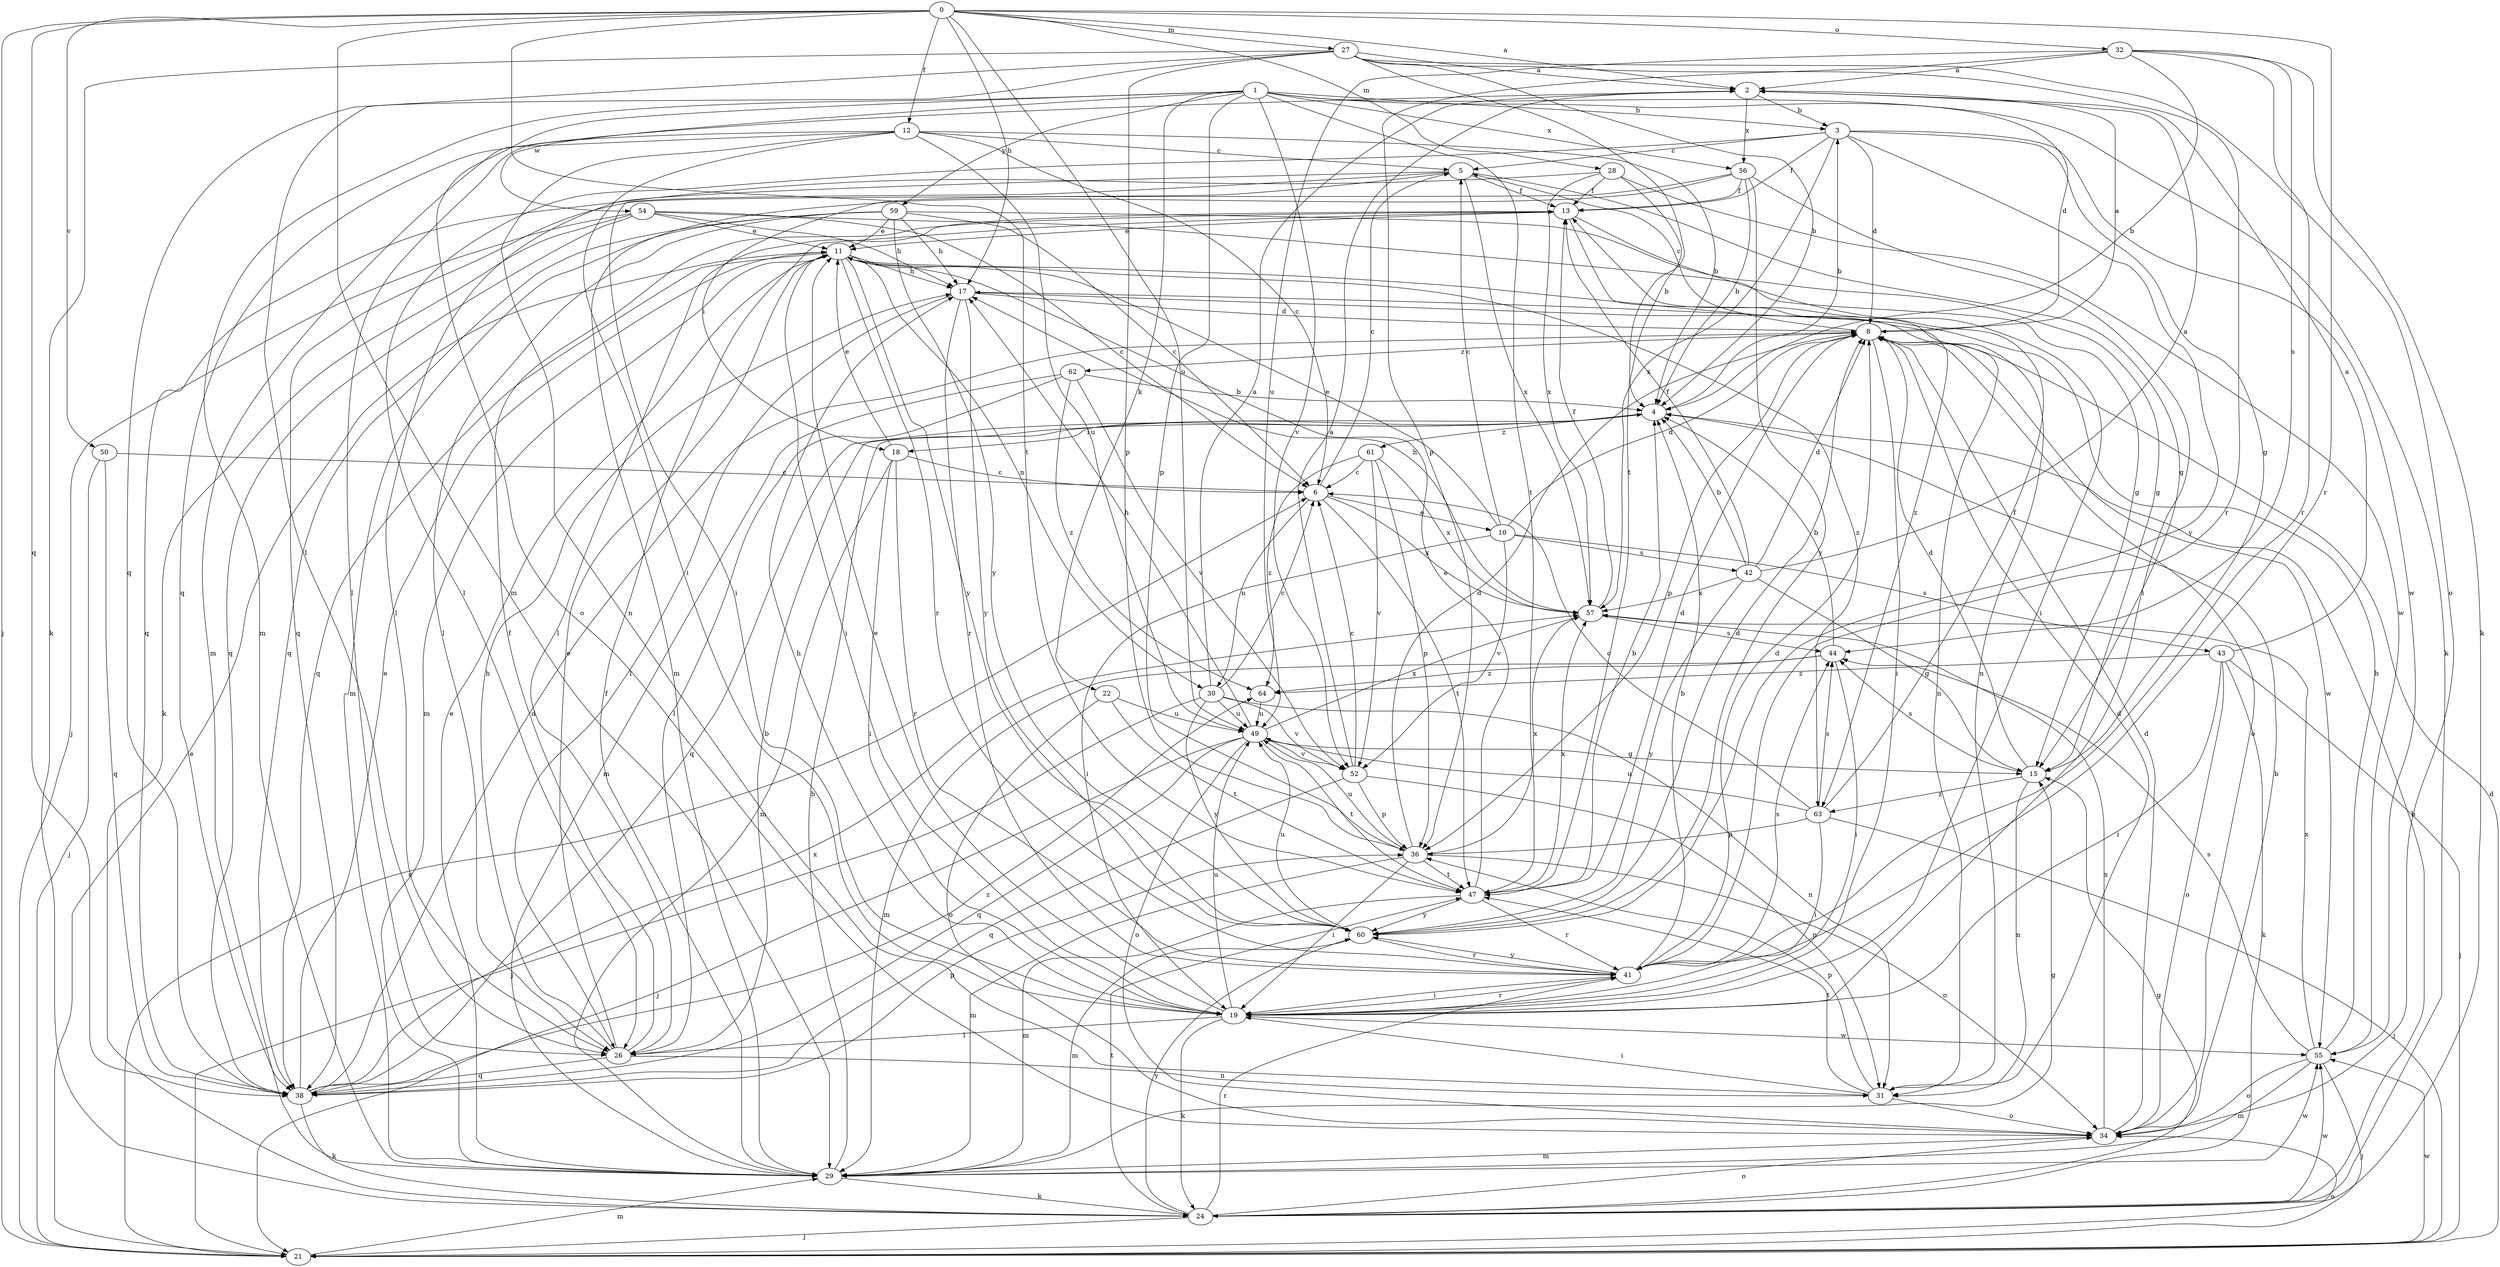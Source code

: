 strict digraph  {
0;
1;
2;
3;
4;
5;
6;
8;
10;
11;
12;
13;
15;
17;
18;
19;
21;
22;
24;
26;
27;
28;
29;
30;
31;
32;
34;
36;
38;
41;
42;
43;
44;
47;
49;
50;
52;
54;
55;
56;
57;
59;
60;
61;
62;
63;
64;
0 -> 2  [label=a];
0 -> 12  [label=f];
0 -> 17  [label=h];
0 -> 21  [label=j];
0 -> 27  [label=m];
0 -> 28  [label=m];
0 -> 29  [label=m];
0 -> 32  [label=o];
0 -> 38  [label=q];
0 -> 41  [label=r];
0 -> 47  [label=t];
0 -> 49  [label=u];
0 -> 50  [label=v];
1 -> 3  [label=b];
1 -> 8  [label=d];
1 -> 22  [label=k];
1 -> 24  [label=k];
1 -> 29  [label=m];
1 -> 34  [label=o];
1 -> 36  [label=p];
1 -> 47  [label=t];
1 -> 52  [label=v];
1 -> 54  [label=w];
1 -> 56  [label=x];
1 -> 59  [label=y];
2 -> 3  [label=b];
2 -> 38  [label=q];
2 -> 56  [label=x];
3 -> 5  [label=c];
3 -> 8  [label=d];
3 -> 13  [label=f];
3 -> 15  [label=g];
3 -> 26  [label=l];
3 -> 55  [label=w];
3 -> 57  [label=x];
3 -> 60  [label=y];
4 -> 3  [label=b];
4 -> 18  [label=i];
4 -> 38  [label=q];
4 -> 61  [label=z];
5 -> 13  [label=f];
5 -> 15  [label=g];
5 -> 18  [label=i];
5 -> 19  [label=i];
5 -> 26  [label=l];
5 -> 57  [label=x];
6 -> 5  [label=c];
6 -> 10  [label=e];
6 -> 30  [label=n];
6 -> 47  [label=t];
6 -> 57  [label=x];
8 -> 2  [label=a];
8 -> 5  [label=c];
8 -> 19  [label=i];
8 -> 34  [label=o];
8 -> 36  [label=p];
8 -> 55  [label=w];
8 -> 62  [label=z];
10 -> 5  [label=c];
10 -> 8  [label=d];
10 -> 11  [label=e];
10 -> 19  [label=i];
10 -> 42  [label=s];
10 -> 43  [label=s];
10 -> 52  [label=v];
11 -> 17  [label=h];
11 -> 19  [label=i];
11 -> 29  [label=m];
11 -> 30  [label=n];
11 -> 31  [label=n];
11 -> 38  [label=q];
11 -> 41  [label=r];
11 -> 60  [label=y];
11 -> 63  [label=z];
12 -> 4  [label=b];
12 -> 5  [label=c];
12 -> 6  [label=c];
12 -> 19  [label=i];
12 -> 26  [label=l];
12 -> 29  [label=m];
12 -> 31  [label=n];
12 -> 49  [label=u];
13 -> 11  [label=e];
13 -> 19  [label=i];
13 -> 26  [label=l];
13 -> 63  [label=z];
15 -> 8  [label=d];
15 -> 31  [label=n];
15 -> 44  [label=s];
15 -> 63  [label=z];
17 -> 8  [label=d];
17 -> 26  [label=l];
17 -> 31  [label=n];
17 -> 41  [label=r];
17 -> 60  [label=y];
18 -> 6  [label=c];
18 -> 11  [label=e];
18 -> 19  [label=i];
18 -> 29  [label=m];
18 -> 41  [label=r];
19 -> 11  [label=e];
19 -> 17  [label=h];
19 -> 24  [label=k];
19 -> 26  [label=l];
19 -> 41  [label=r];
19 -> 49  [label=u];
19 -> 55  [label=w];
21 -> 6  [label=c];
21 -> 8  [label=d];
21 -> 11  [label=e];
21 -> 29  [label=m];
21 -> 34  [label=o];
21 -> 55  [label=w];
22 -> 34  [label=o];
22 -> 47  [label=t];
22 -> 49  [label=u];
24 -> 4  [label=b];
24 -> 15  [label=g];
24 -> 21  [label=j];
24 -> 34  [label=o];
24 -> 41  [label=r];
24 -> 47  [label=t];
24 -> 55  [label=w];
24 -> 60  [label=y];
26 -> 4  [label=b];
26 -> 11  [label=e];
26 -> 13  [label=f];
26 -> 17  [label=h];
26 -> 31  [label=n];
26 -> 38  [label=q];
27 -> 2  [label=a];
27 -> 4  [label=b];
27 -> 24  [label=k];
27 -> 26  [label=l];
27 -> 34  [label=o];
27 -> 36  [label=p];
27 -> 38  [label=q];
27 -> 41  [label=r];
27 -> 47  [label=t];
28 -> 4  [label=b];
28 -> 13  [label=f];
28 -> 38  [label=q];
28 -> 55  [label=w];
28 -> 57  [label=x];
29 -> 4  [label=b];
29 -> 11  [label=e];
29 -> 13  [label=f];
29 -> 15  [label=g];
29 -> 24  [label=k];
29 -> 55  [label=w];
30 -> 2  [label=a];
30 -> 6  [label=c];
30 -> 21  [label=j];
30 -> 31  [label=n];
30 -> 49  [label=u];
30 -> 52  [label=v];
30 -> 60  [label=y];
31 -> 8  [label=d];
31 -> 19  [label=i];
31 -> 34  [label=o];
31 -> 36  [label=p];
31 -> 47  [label=t];
32 -> 2  [label=a];
32 -> 4  [label=b];
32 -> 24  [label=k];
32 -> 36  [label=p];
32 -> 41  [label=r];
32 -> 44  [label=s];
32 -> 49  [label=u];
34 -> 4  [label=b];
34 -> 8  [label=d];
34 -> 29  [label=m];
34 -> 57  [label=x];
36 -> 8  [label=d];
36 -> 19  [label=i];
36 -> 29  [label=m];
36 -> 34  [label=o];
36 -> 47  [label=t];
36 -> 49  [label=u];
36 -> 57  [label=x];
38 -> 8  [label=d];
38 -> 11  [label=e];
38 -> 24  [label=k];
38 -> 36  [label=p];
38 -> 57  [label=x];
38 -> 64  [label=z];
41 -> 4  [label=b];
41 -> 8  [label=d];
41 -> 19  [label=i];
41 -> 44  [label=s];
41 -> 60  [label=y];
42 -> 2  [label=a];
42 -> 4  [label=b];
42 -> 8  [label=d];
42 -> 13  [label=f];
42 -> 15  [label=g];
42 -> 57  [label=x];
42 -> 60  [label=y];
43 -> 2  [label=a];
43 -> 19  [label=i];
43 -> 21  [label=j];
43 -> 24  [label=k];
43 -> 34  [label=o];
43 -> 64  [label=z];
44 -> 4  [label=b];
44 -> 19  [label=i];
44 -> 29  [label=m];
44 -> 64  [label=z];
47 -> 4  [label=b];
47 -> 8  [label=d];
47 -> 11  [label=e];
47 -> 29  [label=m];
47 -> 41  [label=r];
47 -> 57  [label=x];
47 -> 60  [label=y];
49 -> 15  [label=g];
49 -> 17  [label=h];
49 -> 21  [label=j];
49 -> 34  [label=o];
49 -> 38  [label=q];
49 -> 47  [label=t];
49 -> 52  [label=v];
49 -> 57  [label=x];
50 -> 6  [label=c];
50 -> 21  [label=j];
50 -> 38  [label=q];
52 -> 2  [label=a];
52 -> 6  [label=c];
52 -> 31  [label=n];
52 -> 36  [label=p];
52 -> 38  [label=q];
54 -> 6  [label=c];
54 -> 11  [label=e];
54 -> 15  [label=g];
54 -> 17  [label=h];
54 -> 21  [label=j];
54 -> 24  [label=k];
54 -> 38  [label=q];
55 -> 17  [label=h];
55 -> 21  [label=j];
55 -> 29  [label=m];
55 -> 34  [label=o];
55 -> 44  [label=s];
55 -> 57  [label=x];
56 -> 4  [label=b];
56 -> 13  [label=f];
56 -> 19  [label=i];
56 -> 29  [label=m];
56 -> 38  [label=q];
56 -> 60  [label=y];
57 -> 13  [label=f];
57 -> 17  [label=h];
57 -> 44  [label=s];
59 -> 6  [label=c];
59 -> 11  [label=e];
59 -> 15  [label=g];
59 -> 17  [label=h];
59 -> 26  [label=l];
59 -> 29  [label=m];
59 -> 38  [label=q];
59 -> 60  [label=y];
60 -> 8  [label=d];
60 -> 29  [label=m];
60 -> 41  [label=r];
60 -> 49  [label=u];
61 -> 6  [label=c];
61 -> 36  [label=p];
61 -> 52  [label=v];
61 -> 57  [label=x];
61 -> 64  [label=z];
62 -> 4  [label=b];
62 -> 26  [label=l];
62 -> 29  [label=m];
62 -> 52  [label=v];
62 -> 64  [label=z];
63 -> 6  [label=c];
63 -> 13  [label=f];
63 -> 19  [label=i];
63 -> 21  [label=j];
63 -> 36  [label=p];
63 -> 44  [label=s];
63 -> 49  [label=u];
64 -> 49  [label=u];
}
